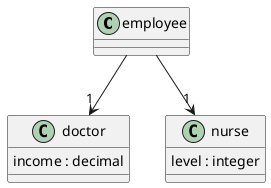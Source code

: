@startuml
set namespaceSeparator none

class "employee" {
}

"employee" --> "1" "doctor"

"employee" --> "1" "nurse"

class "nurse" {
  level : integer
}

class "doctor" {
  income : decimal
}

@enduml